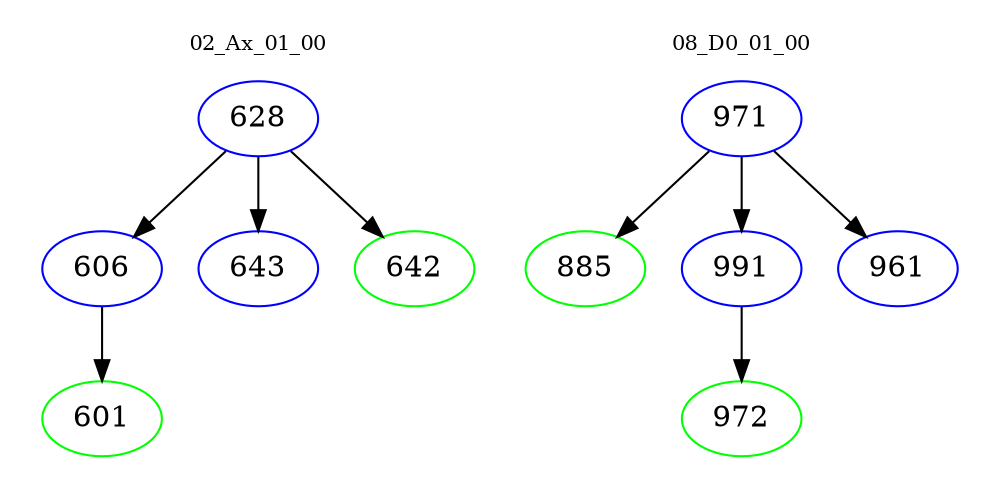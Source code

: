 digraph{
subgraph cluster_0 {
color = white
label = "02_Ax_01_00";
fontsize=10;
T0_628 [label="628", color="blue"]
T0_628 -> T0_606 [color="black"]
T0_606 [label="606", color="blue"]
T0_606 -> T0_601 [color="black"]
T0_601 [label="601", color="green"]
T0_628 -> T0_643 [color="black"]
T0_643 [label="643", color="blue"]
T0_628 -> T0_642 [color="black"]
T0_642 [label="642", color="green"]
}
subgraph cluster_1 {
color = white
label = "08_D0_01_00";
fontsize=10;
T1_971 [label="971", color="blue"]
T1_971 -> T1_885 [color="black"]
T1_885 [label="885", color="green"]
T1_971 -> T1_991 [color="black"]
T1_991 [label="991", color="blue"]
T1_991 -> T1_972 [color="black"]
T1_972 [label="972", color="green"]
T1_971 -> T1_961 [color="black"]
T1_961 [label="961", color="blue"]
}
}
